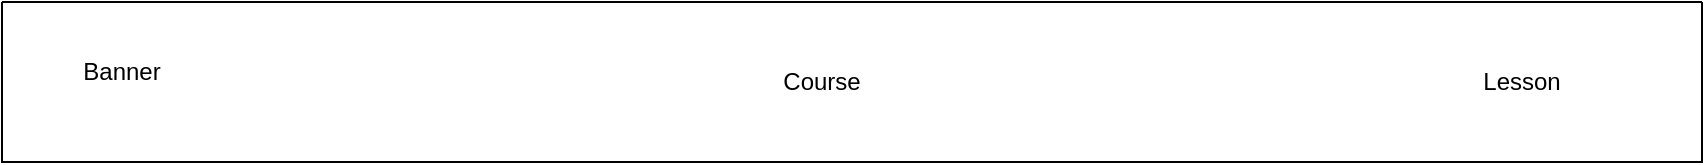 <mxfile version="21.5.0" type="github">
  <diagram name="Page-1" id="w5_Z6XuyeLUM8bMZq4uo">
    <mxGraphModel dx="1508" dy="854" grid="1" gridSize="10" guides="1" tooltips="1" connect="1" arrows="1" fold="1" page="1" pageScale="1" pageWidth="850" pageHeight="1100" math="0" shadow="0">
      <root>
        <mxCell id="0" />
        <mxCell id="1" parent="0" />
        <mxCell id="V4gtt5B7lPNU4ijEH9SD-2" value="" style="swimlane;startSize=0;" parent="1" vertex="1">
          <mxGeometry y="520" width="850" height="80" as="geometry" />
        </mxCell>
        <mxCell id="V4gtt5B7lPNU4ijEH9SD-4" value="Course" style="text;html=1;strokeColor=none;fillColor=none;align=center;verticalAlign=middle;whiteSpace=wrap;rounded=0;" parent="V4gtt5B7lPNU4ijEH9SD-2" vertex="1">
          <mxGeometry x="380" y="25" width="60" height="30" as="geometry" />
        </mxCell>
        <mxCell id="V4gtt5B7lPNU4ijEH9SD-5" value="Lesson" style="text;html=1;strokeColor=none;fillColor=none;align=center;verticalAlign=middle;whiteSpace=wrap;rounded=0;" parent="V4gtt5B7lPNU4ijEH9SD-2" vertex="1">
          <mxGeometry x="730" y="25" width="60" height="30" as="geometry" />
        </mxCell>
        <mxCell id="EdKh1DuthHlncnOAXlof-1" value="Banner" style="text;html=1;strokeColor=none;fillColor=none;align=center;verticalAlign=middle;whiteSpace=wrap;rounded=0;" vertex="1" parent="V4gtt5B7lPNU4ijEH9SD-2">
          <mxGeometry x="30" y="20" width="60" height="30" as="geometry" />
        </mxCell>
      </root>
    </mxGraphModel>
  </diagram>
</mxfile>
